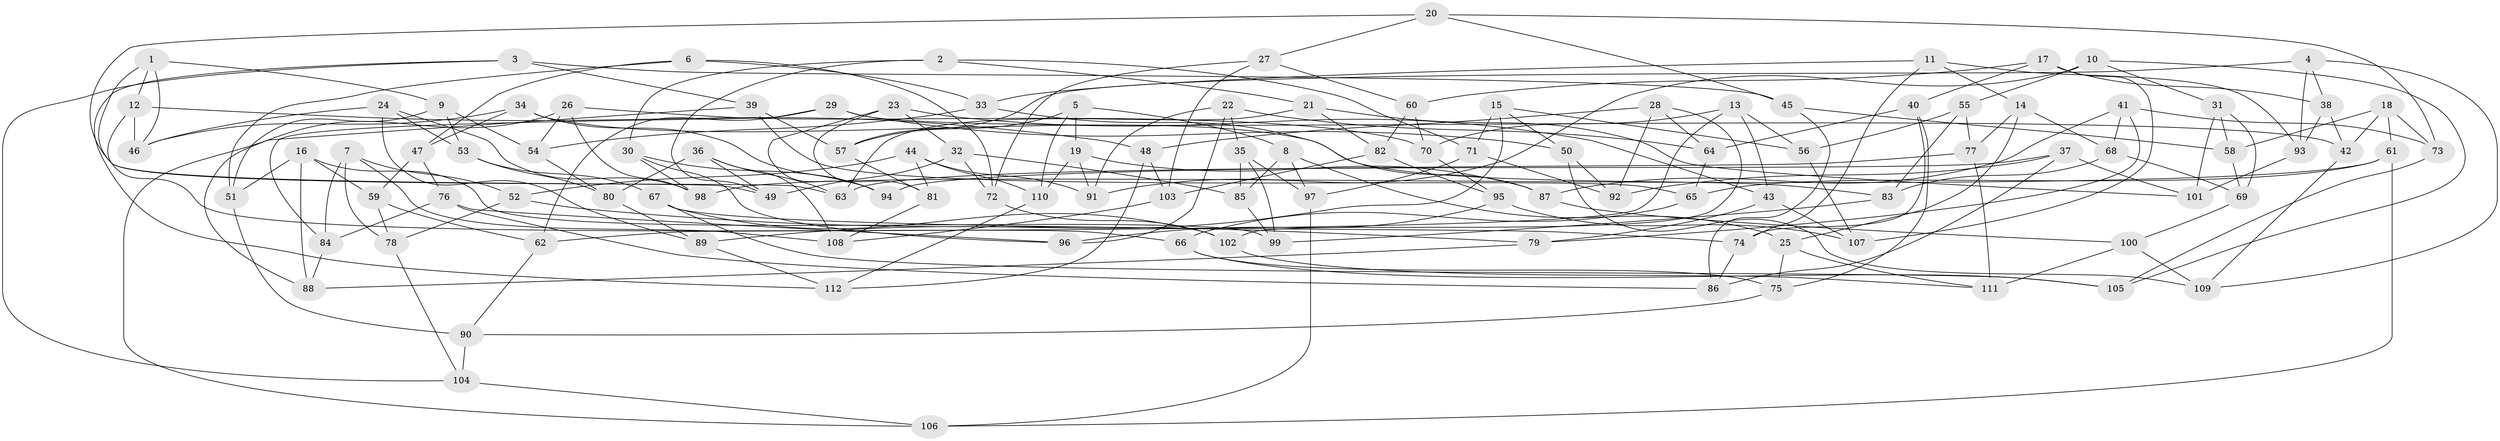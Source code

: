 // coarse degree distribution, {5: 0.09722222222222222, 4: 0.4305555555555556, 6: 0.4027777777777778, 3: 0.06944444444444445}
// Generated by graph-tools (version 1.1) at 2025/42/03/06/25 10:42:25]
// undirected, 112 vertices, 224 edges
graph export_dot {
graph [start="1"]
  node [color=gray90,style=filled];
  1;
  2;
  3;
  4;
  5;
  6;
  7;
  8;
  9;
  10;
  11;
  12;
  13;
  14;
  15;
  16;
  17;
  18;
  19;
  20;
  21;
  22;
  23;
  24;
  25;
  26;
  27;
  28;
  29;
  30;
  31;
  32;
  33;
  34;
  35;
  36;
  37;
  38;
  39;
  40;
  41;
  42;
  43;
  44;
  45;
  46;
  47;
  48;
  49;
  50;
  51;
  52;
  53;
  54;
  55;
  56;
  57;
  58;
  59;
  60;
  61;
  62;
  63;
  64;
  65;
  66;
  67;
  68;
  69;
  70;
  71;
  72;
  73;
  74;
  75;
  76;
  77;
  78;
  79;
  80;
  81;
  82;
  83;
  84;
  85;
  86;
  87;
  88;
  89;
  90;
  91;
  92;
  93;
  94;
  95;
  96;
  97;
  98;
  99;
  100;
  101;
  102;
  103;
  104;
  105;
  106;
  107;
  108;
  109;
  110;
  111;
  112;
  1 -- 12;
  1 -- 9;
  1 -- 46;
  1 -- 49;
  2 -- 21;
  2 -- 30;
  2 -- 49;
  2 -- 71;
  3 -- 104;
  3 -- 112;
  3 -- 39;
  3 -- 45;
  4 -- 38;
  4 -- 57;
  4 -- 93;
  4 -- 109;
  5 -- 57;
  5 -- 19;
  5 -- 110;
  5 -- 8;
  6 -- 47;
  6 -- 51;
  6 -- 33;
  6 -- 72;
  7 -- 108;
  7 -- 78;
  7 -- 84;
  7 -- 52;
  8 -- 25;
  8 -- 85;
  8 -- 97;
  9 -- 51;
  9 -- 53;
  9 -- 54;
  10 -- 31;
  10 -- 55;
  10 -- 105;
  10 -- 91;
  11 -- 74;
  11 -- 14;
  11 -- 93;
  11 -- 33;
  12 -- 66;
  12 -- 46;
  12 -- 48;
  13 -- 70;
  13 -- 43;
  13 -- 62;
  13 -- 56;
  14 -- 25;
  14 -- 68;
  14 -- 77;
  15 -- 89;
  15 -- 71;
  15 -- 56;
  15 -- 50;
  16 -- 88;
  16 -- 59;
  16 -- 51;
  16 -- 99;
  17 -- 38;
  17 -- 60;
  17 -- 40;
  17 -- 107;
  18 -- 73;
  18 -- 61;
  18 -- 42;
  18 -- 58;
  19 -- 87;
  19 -- 91;
  19 -- 110;
  20 -- 73;
  20 -- 45;
  20 -- 27;
  20 -- 63;
  21 -- 82;
  21 -- 63;
  21 -- 101;
  22 -- 91;
  22 -- 64;
  22 -- 35;
  22 -- 96;
  23 -- 81;
  23 -- 43;
  23 -- 32;
  23 -- 94;
  24 -- 46;
  24 -- 53;
  24 -- 98;
  24 -- 89;
  25 -- 75;
  25 -- 111;
  26 -- 70;
  26 -- 54;
  26 -- 88;
  26 -- 98;
  27 -- 60;
  27 -- 72;
  27 -- 103;
  28 -- 64;
  28 -- 48;
  28 -- 92;
  28 -- 102;
  29 -- 42;
  29 -- 84;
  29 -- 62;
  29 -- 50;
  30 -- 96;
  30 -- 94;
  30 -- 98;
  31 -- 58;
  31 -- 69;
  31 -- 101;
  32 -- 72;
  32 -- 85;
  32 -- 49;
  33 -- 87;
  33 -- 54;
  34 -- 47;
  34 -- 94;
  34 -- 46;
  34 -- 83;
  35 -- 85;
  35 -- 97;
  35 -- 99;
  36 -- 80;
  36 -- 108;
  36 -- 63;
  36 -- 49;
  37 -- 86;
  37 -- 63;
  37 -- 101;
  37 -- 92;
  38 -- 42;
  38 -- 93;
  39 -- 106;
  39 -- 65;
  39 -- 57;
  40 -- 64;
  40 -- 75;
  40 -- 74;
  41 -- 73;
  41 -- 68;
  41 -- 87;
  41 -- 79;
  42 -- 109;
  43 -- 107;
  43 -- 79;
  44 -- 110;
  44 -- 81;
  44 -- 91;
  44 -- 52;
  45 -- 58;
  45 -- 86;
  47 -- 76;
  47 -- 59;
  48 -- 103;
  48 -- 112;
  50 -- 109;
  50 -- 92;
  51 -- 90;
  52 -- 78;
  52 -- 79;
  53 -- 80;
  53 -- 67;
  54 -- 80;
  55 -- 77;
  55 -- 83;
  55 -- 56;
  56 -- 107;
  57 -- 81;
  58 -- 69;
  59 -- 78;
  59 -- 62;
  60 -- 82;
  60 -- 70;
  61 -- 65;
  61 -- 98;
  61 -- 106;
  62 -- 90;
  64 -- 65;
  65 -- 66;
  66 -- 75;
  66 -- 105;
  67 -- 74;
  67 -- 102;
  67 -- 105;
  68 -- 83;
  68 -- 69;
  69 -- 100;
  70 -- 95;
  71 -- 92;
  71 -- 97;
  72 -- 102;
  73 -- 105;
  74 -- 86;
  75 -- 90;
  76 -- 86;
  76 -- 96;
  76 -- 84;
  77 -- 94;
  77 -- 111;
  78 -- 104;
  79 -- 88;
  80 -- 89;
  81 -- 108;
  82 -- 95;
  82 -- 103;
  83 -- 99;
  84 -- 88;
  85 -- 99;
  87 -- 100;
  89 -- 112;
  90 -- 104;
  93 -- 101;
  95 -- 96;
  95 -- 107;
  97 -- 106;
  100 -- 109;
  100 -- 111;
  102 -- 111;
  103 -- 108;
  104 -- 106;
  110 -- 112;
}
